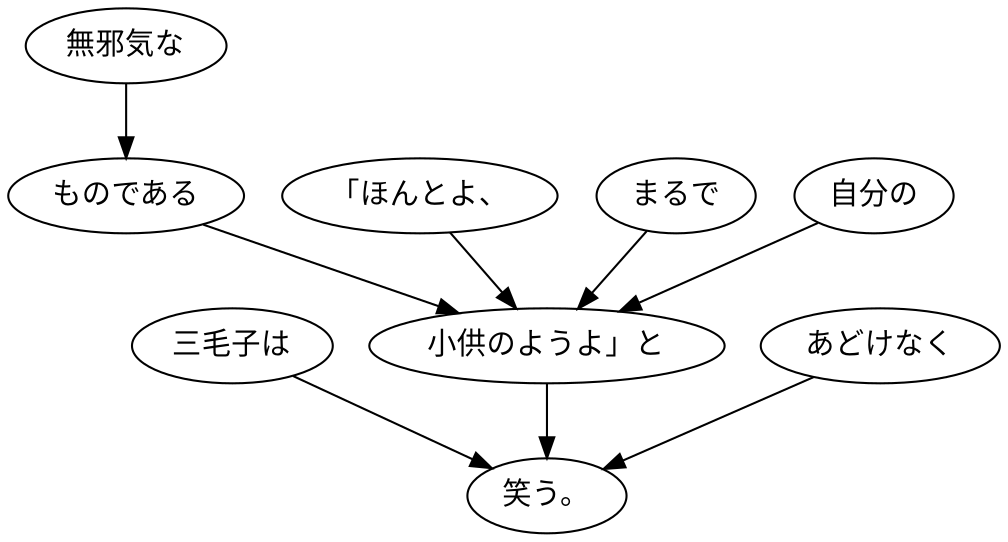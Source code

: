 digraph graph671 {
	node0 [label="三毛子は"];
	node1 [label="無邪気な"];
	node2 [label="ものである"];
	node3 [label="「ほんとよ、"];
	node4 [label="まるで"];
	node5 [label="自分の"];
	node6 [label="小供のようよ」と"];
	node7 [label="あどけなく"];
	node8 [label="笑う。"];
	node0 -> node8;
	node1 -> node2;
	node2 -> node6;
	node3 -> node6;
	node4 -> node6;
	node5 -> node6;
	node6 -> node8;
	node7 -> node8;
}

